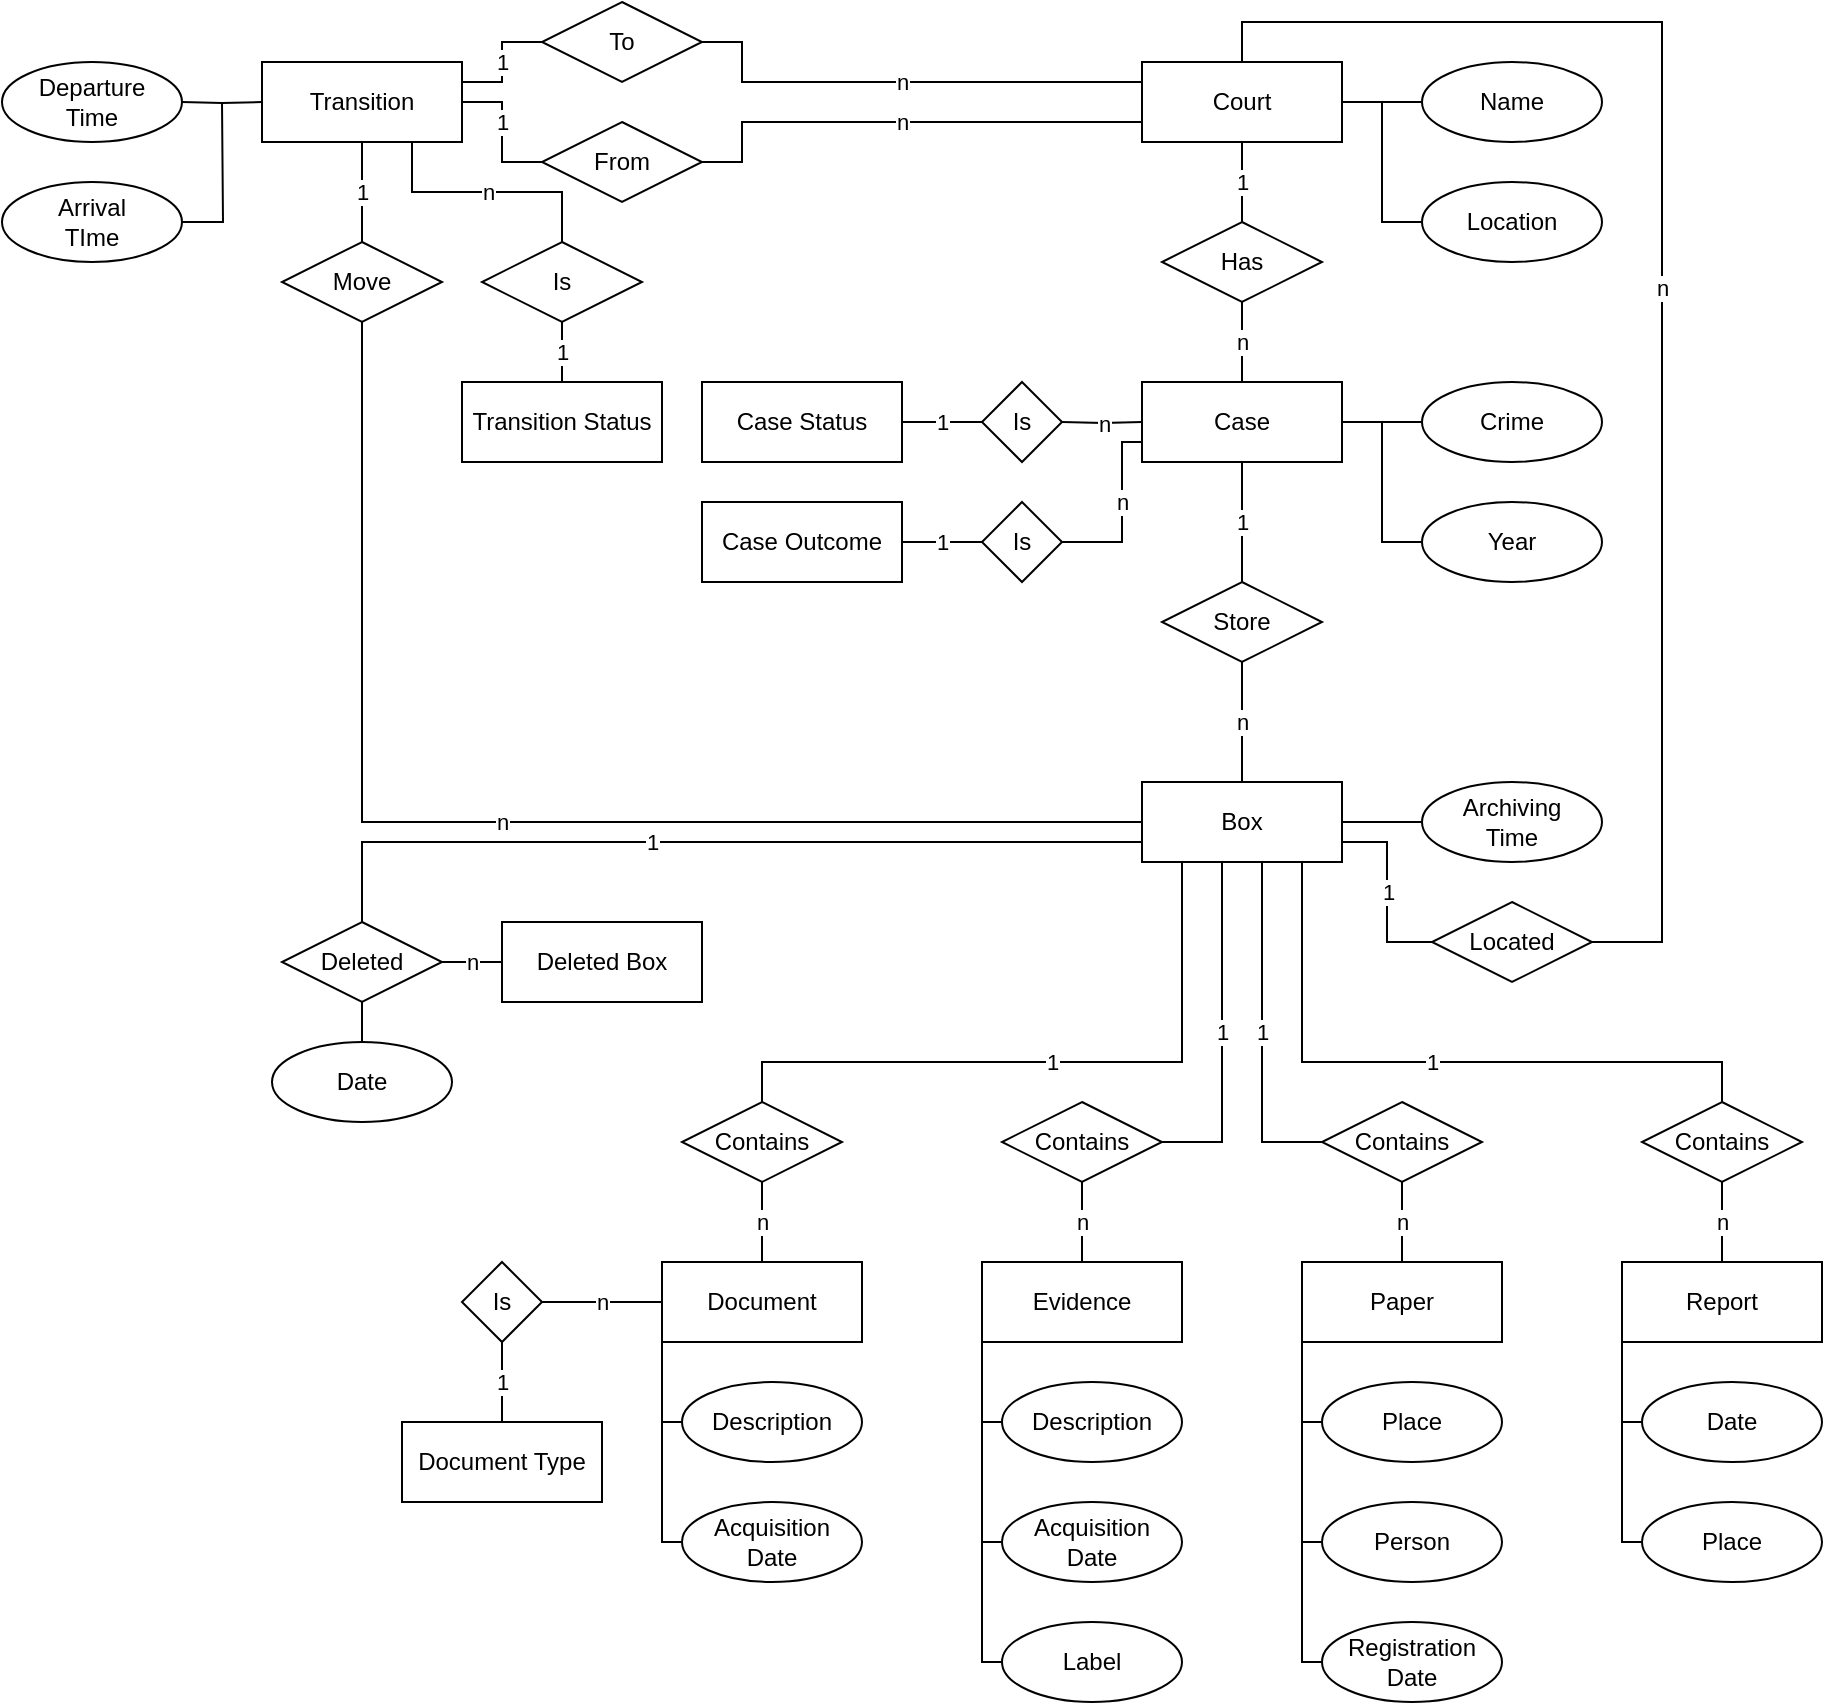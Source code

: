 <mxfile scale="1" border="NaN">
    <diagram id="T_iZSrii9Cr8BMjtHQuX" name="Schema">
        <mxGraphModel dx="2640" dy="1780" grid="1" gridSize="10" guides="1" tooltips="1" connect="1" arrows="1" fold="1" page="0" pageScale="1" pageWidth="827" pageHeight="1169" background="#ffffff" math="0" shadow="0">
            <root>
                <mxCell id="0"/>
                <mxCell id="1" parent="0"/>
                <mxCell id="46" value="n" style="edgeStyle=orthogonalEdgeStyle;rounded=0;orthogonalLoop=1;jettySize=auto;html=1;endArrow=none;endFill=0;" parent="1" source="4" target="6" edge="1">
                    <mxGeometry relative="1" as="geometry"/>
                </mxCell>
                <mxCell id="4" value="Has" style="shape=rhombus;perimeter=rhombusPerimeter;whiteSpace=wrap;html=1;align=center;" parent="1" vertex="1">
                    <mxGeometry x="-220" y="140" width="80" height="40" as="geometry"/>
                </mxCell>
                <mxCell id="22" value="1" style="edgeStyle=orthogonalEdgeStyle;rounded=0;orthogonalLoop=1;jettySize=auto;html=1;endArrow=none;endFill=0;" parent="1" source="5" target="4" edge="1">
                    <mxGeometry relative="1" as="geometry"/>
                </mxCell>
                <mxCell id="87" style="edgeStyle=orthogonalEdgeStyle;rounded=0;orthogonalLoop=1;jettySize=auto;html=1;endArrow=none;endFill=0;" parent="1" source="5" target="86" edge="1">
                    <mxGeometry relative="1" as="geometry"/>
                </mxCell>
                <mxCell id="5" value="Court" style="whiteSpace=wrap;html=1;align=center;" parent="1" vertex="1">
                    <mxGeometry x="-230" y="60" width="100" height="40" as="geometry"/>
                </mxCell>
                <mxCell id="47" value="1" style="edgeStyle=orthogonalEdgeStyle;rounded=0;orthogonalLoop=1;jettySize=auto;html=1;endArrow=none;endFill=0;" parent="1" source="6" target="7" edge="1">
                    <mxGeometry relative="1" as="geometry"/>
                </mxCell>
                <mxCell id="90" style="edgeStyle=orthogonalEdgeStyle;rounded=0;orthogonalLoop=1;jettySize=auto;html=1;endArrow=none;endFill=0;" parent="1" source="6" target="88" edge="1">
                    <mxGeometry relative="1" as="geometry"/>
                </mxCell>
                <mxCell id="6" value="Case" style="whiteSpace=wrap;html=1;align=center;" parent="1" vertex="1">
                    <mxGeometry x="-230" y="220" width="100" height="40" as="geometry"/>
                </mxCell>
                <mxCell id="48" value="n" style="edgeStyle=orthogonalEdgeStyle;rounded=0;orthogonalLoop=1;jettySize=auto;html=1;endArrow=none;endFill=0;" parent="1" source="7" target="8" edge="1">
                    <mxGeometry relative="1" as="geometry"/>
                </mxCell>
                <mxCell id="7" value="Store" style="shape=rhombus;perimeter=rhombusPerimeter;whiteSpace=wrap;html=1;align=center;" parent="1" vertex="1">
                    <mxGeometry x="-220" y="320" width="80" height="40" as="geometry"/>
                </mxCell>
                <mxCell id="54" value="1" style="edgeStyle=orthogonalEdgeStyle;rounded=0;orthogonalLoop=1;jettySize=auto;html=1;endArrow=none;endFill=0;" parent="1" source="8" target="50" edge="1">
                    <mxGeometry relative="1" as="geometry">
                        <Array as="points">
                            <mxPoint x="-210" y="560"/>
                            <mxPoint x="-420" y="560"/>
                        </Array>
                    </mxGeometry>
                </mxCell>
                <mxCell id="57" value="1" style="edgeStyle=orthogonalEdgeStyle;rounded=0;orthogonalLoop=1;jettySize=auto;html=1;endArrow=none;endFill=0;" parent="1" source="8" target="53" edge="1">
                    <mxGeometry relative="1" as="geometry">
                        <Array as="points">
                            <mxPoint x="-150" y="560"/>
                            <mxPoint x="60" y="560"/>
                        </Array>
                    </mxGeometry>
                </mxCell>
                <mxCell id="59" value="1" style="edgeStyle=orthogonalEdgeStyle;rounded=0;orthogonalLoop=1;jettySize=auto;html=1;endArrow=none;endFill=0;" parent="1" target="51" edge="1">
                    <mxGeometry relative="1" as="geometry">
                        <mxPoint x="-190" y="460" as="sourcePoint"/>
                        <Array as="points">
                            <mxPoint x="-190" y="460"/>
                            <mxPoint x="-190" y="600"/>
                        </Array>
                    </mxGeometry>
                </mxCell>
                <mxCell id="60" value="1" style="edgeStyle=orthogonalEdgeStyle;rounded=0;orthogonalLoop=1;jettySize=auto;html=1;endArrow=none;endFill=0;" parent="1" target="52" edge="1">
                    <mxGeometry relative="1" as="geometry">
                        <mxPoint x="-170" y="460" as="sourcePoint"/>
                        <Array as="points">
                            <mxPoint x="-170" y="460"/>
                            <mxPoint x="-170" y="600"/>
                        </Array>
                    </mxGeometry>
                </mxCell>
                <mxCell id="147" value="1" style="edgeStyle=orthogonalEdgeStyle;rounded=0;orthogonalLoop=1;jettySize=auto;html=1;exitX=0;exitY=0.75;exitDx=0;exitDy=0;entryX=0.5;entryY=0;entryDx=0;entryDy=0;endArrow=none;endFill=0;" parent="1" source="8" target="142" edge="1">
                    <mxGeometry relative="1" as="geometry">
                        <Array as="points">
                            <mxPoint x="-620" y="450"/>
                            <mxPoint x="-620" y="520"/>
                        </Array>
                    </mxGeometry>
                </mxCell>
                <mxCell id="153" value="1" style="edgeStyle=orthogonalEdgeStyle;rounded=0;orthogonalLoop=1;jettySize=auto;html=1;exitX=1;exitY=0.75;exitDx=0;exitDy=0;entryX=0;entryY=0.5;entryDx=0;entryDy=0;endArrow=none;endFill=0;" parent="1" source="8" target="152" edge="1">
                    <mxGeometry relative="1" as="geometry"/>
                </mxCell>
                <mxCell id="8" value="Box" style="whiteSpace=wrap;html=1;align=center;" parent="1" vertex="1">
                    <mxGeometry x="-230" y="420" width="100" height="40" as="geometry"/>
                </mxCell>
                <mxCell id="73" style="edgeStyle=orthogonalEdgeStyle;rounded=0;orthogonalLoop=1;jettySize=auto;html=1;exitX=0;exitY=1;exitDx=0;exitDy=0;entryX=0;entryY=0.5;entryDx=0;entryDy=0;endArrow=none;endFill=0;" parent="1" source="10" target="70" edge="1">
                    <mxGeometry relative="1" as="geometry">
                        <Array as="points">
                            <mxPoint x="-310" y="860"/>
                        </Array>
                    </mxGeometry>
                </mxCell>
                <mxCell id="10" value="Evidence" style="whiteSpace=wrap;html=1;align=center;" parent="1" vertex="1">
                    <mxGeometry x="-310" y="660" width="100" height="40" as="geometry"/>
                </mxCell>
                <mxCell id="109" style="edgeStyle=orthogonalEdgeStyle;rounded=0;orthogonalLoop=1;jettySize=auto;html=1;exitX=0;exitY=1;exitDx=0;exitDy=0;entryX=0;entryY=0.5;entryDx=0;entryDy=0;endArrow=none;endFill=0;" parent="1" source="11" target="79" edge="1">
                    <mxGeometry relative="1" as="geometry">
                        <Array as="points">
                            <mxPoint x="-150" y="860"/>
                        </Array>
                    </mxGeometry>
                </mxCell>
                <mxCell id="11" value="Paper" style="whiteSpace=wrap;html=1;align=center;" parent="1" vertex="1">
                    <mxGeometry x="-150" y="660" width="100" height="40" as="geometry"/>
                </mxCell>
                <mxCell id="12" value="Report" style="whiteSpace=wrap;html=1;align=center;" parent="1" vertex="1">
                    <mxGeometry x="10" y="660" width="100" height="40" as="geometry"/>
                </mxCell>
                <mxCell id="67" style="edgeStyle=orthogonalEdgeStyle;rounded=0;orthogonalLoop=1;jettySize=auto;html=1;endArrow=none;endFill=0;" parent="1" source="13" target="24" edge="1">
                    <mxGeometry relative="1" as="geometry">
                        <Array as="points">
                            <mxPoint x="-470" y="800"/>
                        </Array>
                    </mxGeometry>
                </mxCell>
                <mxCell id="84" value="n" style="edgeStyle=orthogonalEdgeStyle;rounded=0;orthogonalLoop=1;jettySize=auto;html=1;endArrow=none;endFill=0;" parent="1" source="13" target="32" edge="1">
                    <mxGeometry relative="1" as="geometry"/>
                </mxCell>
                <mxCell id="13" value="Document" style="whiteSpace=wrap;html=1;align=center;" parent="1" vertex="1">
                    <mxGeometry x="-470" y="660" width="100" height="40" as="geometry"/>
                </mxCell>
                <mxCell id="114" style="edgeStyle=orthogonalEdgeStyle;rounded=0;orthogonalLoop=1;jettySize=auto;html=1;exitX=0;exitY=0.5;exitDx=0;exitDy=0;endArrow=none;endFill=0;" parent="1" source="23" edge="1">
                    <mxGeometry relative="1" as="geometry">
                        <mxPoint x="-470" y="740.345" as="targetPoint"/>
                    </mxGeometry>
                </mxCell>
                <mxCell id="23" value="Description" style="ellipse;whiteSpace=wrap;html=1;align=center;" parent="1" vertex="1">
                    <mxGeometry x="-460" y="720" width="90" height="40" as="geometry"/>
                </mxCell>
                <mxCell id="24" value="Acquisition&lt;br&gt;Date" style="ellipse;whiteSpace=wrap;html=1;align=center;" parent="1" vertex="1">
                    <mxGeometry x="-460" y="780" width="90" height="40" as="geometry"/>
                </mxCell>
                <mxCell id="85" value="1" style="edgeStyle=orthogonalEdgeStyle;rounded=0;orthogonalLoop=1;jettySize=auto;html=1;entryX=0.5;entryY=0;entryDx=0;entryDy=0;endArrow=none;endFill=0;" parent="1" source="32" target="35" edge="1">
                    <mxGeometry relative="1" as="geometry"/>
                </mxCell>
                <mxCell id="32" value="Is" style="shape=rhombus;perimeter=rhombusPerimeter;whiteSpace=wrap;html=1;align=center;" parent="1" vertex="1">
                    <mxGeometry x="-570" y="660" width="40" height="40" as="geometry"/>
                </mxCell>
                <mxCell id="35" value="Document Type" style="whiteSpace=wrap;html=1;align=center;" parent="1" vertex="1">
                    <mxGeometry x="-600" y="740" width="100" height="40" as="geometry"/>
                </mxCell>
                <mxCell id="61" value="n" style="edgeStyle=orthogonalEdgeStyle;rounded=0;orthogonalLoop=1;jettySize=auto;html=1;endArrow=none;endFill=0;" parent="1" source="50" target="13" edge="1">
                    <mxGeometry relative="1" as="geometry"/>
                </mxCell>
                <mxCell id="50" value="Contains" style="shape=rhombus;perimeter=rhombusPerimeter;whiteSpace=wrap;html=1;align=center;" parent="1" vertex="1">
                    <mxGeometry x="-460" y="580" width="80" height="40" as="geometry"/>
                </mxCell>
                <mxCell id="62" value="n" style="edgeStyle=orthogonalEdgeStyle;rounded=0;orthogonalLoop=1;jettySize=auto;html=1;endArrow=none;endFill=0;" parent="1" source="51" target="10" edge="1">
                    <mxGeometry relative="1" as="geometry"/>
                </mxCell>
                <mxCell id="51" value="Contains" style="shape=rhombus;perimeter=rhombusPerimeter;whiteSpace=wrap;html=1;align=center;" parent="1" vertex="1">
                    <mxGeometry x="-300" y="580" width="80" height="40" as="geometry"/>
                </mxCell>
                <mxCell id="116" value="n" style="edgeStyle=orthogonalEdgeStyle;rounded=0;orthogonalLoop=1;jettySize=auto;html=1;entryX=0.5;entryY=0;entryDx=0;entryDy=0;endArrow=none;endFill=0;" parent="1" source="52" target="11" edge="1">
                    <mxGeometry relative="1" as="geometry"/>
                </mxCell>
                <mxCell id="52" value="Contains" style="shape=rhombus;perimeter=rhombusPerimeter;whiteSpace=wrap;html=1;align=center;" parent="1" vertex="1">
                    <mxGeometry x="-140" y="580" width="80" height="40" as="geometry"/>
                </mxCell>
                <mxCell id="64" value="n" style="edgeStyle=orthogonalEdgeStyle;rounded=0;orthogonalLoop=1;jettySize=auto;html=1;endArrow=none;endFill=0;" parent="1" source="53" target="12" edge="1">
                    <mxGeometry relative="1" as="geometry"/>
                </mxCell>
                <mxCell id="53" value="Contains" style="shape=rhombus;perimeter=rhombusPerimeter;whiteSpace=wrap;html=1;align=center;" parent="1" vertex="1">
                    <mxGeometry x="20" y="580" width="80" height="40" as="geometry"/>
                </mxCell>
                <mxCell id="112" style="edgeStyle=orthogonalEdgeStyle;rounded=0;orthogonalLoop=1;jettySize=auto;html=1;exitX=0;exitY=0.5;exitDx=0;exitDy=0;endArrow=none;endFill=0;" parent="1" source="68" edge="1">
                    <mxGeometry relative="1" as="geometry">
                        <mxPoint x="-310" y="740.345" as="targetPoint"/>
                    </mxGeometry>
                </mxCell>
                <mxCell id="68" value="Description" style="ellipse;whiteSpace=wrap;html=1;align=center;" parent="1" vertex="1">
                    <mxGeometry x="-300" y="720" width="90" height="40" as="geometry"/>
                </mxCell>
                <mxCell id="113" style="edgeStyle=orthogonalEdgeStyle;rounded=0;orthogonalLoop=1;jettySize=auto;html=1;exitX=0;exitY=0.5;exitDx=0;exitDy=0;endArrow=none;endFill=0;" parent="1" source="69" edge="1">
                    <mxGeometry relative="1" as="geometry">
                        <mxPoint x="-310" y="800.345" as="targetPoint"/>
                    </mxGeometry>
                </mxCell>
                <mxCell id="69" value="Acquisition&lt;br&gt;Date" style="ellipse;whiteSpace=wrap;html=1;align=center;" parent="1" vertex="1">
                    <mxGeometry x="-300" y="780" width="90" height="40" as="geometry"/>
                </mxCell>
                <mxCell id="70" value="Label" style="ellipse;whiteSpace=wrap;html=1;align=center;" parent="1" vertex="1">
                    <mxGeometry x="-300" y="840" width="90" height="40" as="geometry"/>
                </mxCell>
                <mxCell id="111" style="edgeStyle=orthogonalEdgeStyle;rounded=0;orthogonalLoop=1;jettySize=auto;html=1;exitX=0;exitY=0.5;exitDx=0;exitDy=0;endArrow=none;endFill=0;" parent="1" source="77" edge="1">
                    <mxGeometry relative="1" as="geometry">
                        <mxPoint x="-150" y="740.345" as="targetPoint"/>
                    </mxGeometry>
                </mxCell>
                <mxCell id="77" value="Place" style="ellipse;whiteSpace=wrap;html=1;align=center;" parent="1" vertex="1">
                    <mxGeometry x="-140" y="720" width="90" height="40" as="geometry"/>
                </mxCell>
                <mxCell id="110" style="edgeStyle=orthogonalEdgeStyle;rounded=0;orthogonalLoop=1;jettySize=auto;html=1;exitX=0;exitY=0.5;exitDx=0;exitDy=0;endArrow=none;endFill=0;" parent="1" source="78" edge="1">
                    <mxGeometry relative="1" as="geometry">
                        <mxPoint x="-150" y="800.345" as="targetPoint"/>
                    </mxGeometry>
                </mxCell>
                <mxCell id="78" value="Person" style="ellipse;whiteSpace=wrap;html=1;align=center;" parent="1" vertex="1">
                    <mxGeometry x="-140" y="780" width="90" height="40" as="geometry"/>
                </mxCell>
                <mxCell id="79" value="Registration&lt;br&gt;Date" style="ellipse;whiteSpace=wrap;html=1;align=center;" parent="1" vertex="1">
                    <mxGeometry x="-140" y="840" width="90" height="40" as="geometry"/>
                </mxCell>
                <mxCell id="81" style="edgeStyle=orthogonalEdgeStyle;rounded=0;orthogonalLoop=1;jettySize=auto;html=1;exitX=0;exitY=1;exitDx=0;exitDy=0;entryX=0;entryY=0.5;entryDx=0;entryDy=0;endArrow=none;endFill=0;" parent="1" target="83" edge="1">
                    <mxGeometry relative="1" as="geometry">
                        <mxPoint x="10" y="700" as="sourcePoint"/>
                        <Array as="points">
                            <mxPoint x="10" y="800"/>
                        </Array>
                    </mxGeometry>
                </mxCell>
                <mxCell id="115" style="edgeStyle=orthogonalEdgeStyle;rounded=0;orthogonalLoop=1;jettySize=auto;html=1;exitX=0;exitY=0.5;exitDx=0;exitDy=0;endArrow=none;endFill=0;" parent="1" source="82" edge="1">
                    <mxGeometry relative="1" as="geometry">
                        <mxPoint x="10" y="740.345" as="targetPoint"/>
                    </mxGeometry>
                </mxCell>
                <mxCell id="82" value="Date" style="ellipse;whiteSpace=wrap;html=1;align=center;" parent="1" vertex="1">
                    <mxGeometry x="20" y="720" width="90" height="40" as="geometry"/>
                </mxCell>
                <mxCell id="83" value="Place" style="ellipse;whiteSpace=wrap;html=1;align=center;" parent="1" vertex="1">
                    <mxGeometry x="20" y="780" width="90" height="40" as="geometry"/>
                </mxCell>
                <mxCell id="86" value="Name" style="ellipse;whiteSpace=wrap;html=1;align=center;" parent="1" vertex="1">
                    <mxGeometry x="-90" y="60" width="90" height="40" as="geometry"/>
                </mxCell>
                <mxCell id="88" value="Crime" style="ellipse;whiteSpace=wrap;html=1;align=center;" parent="1" vertex="1">
                    <mxGeometry x="-90" y="220" width="90" height="40" as="geometry"/>
                </mxCell>
                <mxCell id="118" style="edgeStyle=orthogonalEdgeStyle;rounded=0;orthogonalLoop=1;jettySize=auto;html=1;exitX=0;exitY=0.5;exitDx=0;exitDy=0;endArrow=none;endFill=0;" parent="1" source="89" edge="1">
                    <mxGeometry relative="1" as="geometry">
                        <mxPoint x="-110" y="240" as="targetPoint"/>
                    </mxGeometry>
                </mxCell>
                <mxCell id="89" value="Year" style="ellipse;whiteSpace=wrap;html=1;align=center;" parent="1" vertex="1">
                    <mxGeometry x="-90" y="280" width="90" height="40" as="geometry"/>
                </mxCell>
                <mxCell id="92" value="n" style="edgeStyle=orthogonalEdgeStyle;rounded=0;orthogonalLoop=1;jettySize=auto;html=1;endArrow=none;endFill=0;" parent="1" edge="1">
                    <mxGeometry relative="1" as="geometry">
                        <mxPoint x="-230" y="240.0" as="sourcePoint"/>
                        <mxPoint x="-270.0" y="240.0" as="targetPoint"/>
                    </mxGeometry>
                </mxCell>
                <mxCell id="97" value="n" style="edgeStyle=orthogonalEdgeStyle;rounded=0;orthogonalLoop=1;jettySize=auto;html=1;endArrow=none;endFill=0;exitX=0;exitY=1;exitDx=0;exitDy=0;" parent="1" source="6" edge="1">
                    <mxGeometry relative="1" as="geometry">
                        <mxPoint x="-230" y="300.0" as="sourcePoint"/>
                        <mxPoint x="-270" y="300" as="targetPoint"/>
                        <Array as="points">
                            <mxPoint x="-230" y="250"/>
                            <mxPoint x="-240" y="250"/>
                            <mxPoint x="-240" y="300"/>
                        </Array>
                    </mxGeometry>
                </mxCell>
                <mxCell id="151" style="edgeStyle=orthogonalEdgeStyle;rounded=0;orthogonalLoop=1;jettySize=auto;html=1;entryX=1;entryY=0.5;entryDx=0;entryDy=0;endArrow=none;endFill=0;" parent="1" source="104" target="8" edge="1">
                    <mxGeometry relative="1" as="geometry"/>
                </mxCell>
                <mxCell id="104" value="Archiving&lt;br&gt;Time" style="ellipse;whiteSpace=wrap;html=1;align=center;" parent="1" vertex="1">
                    <mxGeometry x="-90" y="420" width="90" height="40" as="geometry"/>
                </mxCell>
                <mxCell id="134" value="Transition Status" style="whiteSpace=wrap;html=1;align=center;" parent="1" vertex="1">
                    <mxGeometry x="-570" y="220" width="100" height="40" as="geometry"/>
                </mxCell>
                <mxCell id="136" value="1" style="edgeStyle=orthogonalEdgeStyle;rounded=0;orthogonalLoop=1;jettySize=auto;html=1;endArrow=none;endFill=0;" parent="1" source="137" target="138" edge="1">
                    <mxGeometry relative="1" as="geometry"/>
                </mxCell>
                <mxCell id="137" value="Is" style="shape=rhombus;perimeter=rhombusPerimeter;whiteSpace=wrap;html=1;align=center;" parent="1" vertex="1">
                    <mxGeometry x="-310" y="220" width="40" height="40" as="geometry"/>
                </mxCell>
                <mxCell id="138" value="Case Status" style="whiteSpace=wrap;html=1;align=center;" parent="1" vertex="1">
                    <mxGeometry x="-450" y="220" width="100" height="40" as="geometry"/>
                </mxCell>
                <mxCell id="139" value="1" style="edgeStyle=orthogonalEdgeStyle;rounded=0;orthogonalLoop=1;jettySize=auto;html=1;endArrow=none;endFill=0;" parent="1" source="140" target="141" edge="1">
                    <mxGeometry relative="1" as="geometry"/>
                </mxCell>
                <mxCell id="140" value="Is" style="shape=rhombus;perimeter=rhombusPerimeter;whiteSpace=wrap;html=1;align=center;" parent="1" vertex="1">
                    <mxGeometry x="-310" y="280" width="40" height="40" as="geometry"/>
                </mxCell>
                <mxCell id="141" value="Case Outcome" style="whiteSpace=wrap;html=1;align=center;" parent="1" vertex="1">
                    <mxGeometry x="-450" y="280" width="100" height="40" as="geometry"/>
                </mxCell>
                <mxCell id="146" style="edgeStyle=orthogonalEdgeStyle;rounded=0;orthogonalLoop=1;jettySize=auto;html=1;endArrow=none;endFill=0;" parent="1" source="142" target="145" edge="1">
                    <mxGeometry relative="1" as="geometry"/>
                </mxCell>
                <mxCell id="181" value="n" style="edgeStyle=orthogonalEdgeStyle;rounded=0;orthogonalLoop=1;jettySize=auto;html=1;endArrow=none;endFill=0;" parent="1" source="142" target="179" edge="1">
                    <mxGeometry relative="1" as="geometry"/>
                </mxCell>
                <mxCell id="142" value="Deleted" style="shape=rhombus;perimeter=rhombusPerimeter;whiteSpace=wrap;html=1;align=center;" parent="1" vertex="1">
                    <mxGeometry x="-660" y="490" width="80" height="40" as="geometry"/>
                </mxCell>
                <mxCell id="145" value="Date" style="ellipse;whiteSpace=wrap;html=1;align=center;" parent="1" vertex="1">
                    <mxGeometry x="-665" y="550" width="90" height="40" as="geometry"/>
                </mxCell>
                <mxCell id="150" style="edgeStyle=orthogonalEdgeStyle;rounded=0;orthogonalLoop=1;jettySize=auto;html=1;endArrow=none;endFill=0;" parent="1" source="149" edge="1">
                    <mxGeometry relative="1" as="geometry">
                        <mxPoint x="-110" y="80" as="targetPoint"/>
                    </mxGeometry>
                </mxCell>
                <mxCell id="149" value="Location" style="ellipse;whiteSpace=wrap;html=1;align=center;" parent="1" vertex="1">
                    <mxGeometry x="-90" y="120" width="90" height="40" as="geometry"/>
                </mxCell>
                <mxCell id="154" value="n" style="edgeStyle=orthogonalEdgeStyle;rounded=0;orthogonalLoop=1;jettySize=auto;html=1;endArrow=none;endFill=0;" parent="1" source="152" target="5" edge="1">
                    <mxGeometry relative="1" as="geometry">
                        <Array as="points">
                            <mxPoint x="30" y="500"/>
                            <mxPoint x="30" y="40"/>
                            <mxPoint x="-180" y="40"/>
                        </Array>
                    </mxGeometry>
                </mxCell>
                <mxCell id="152" value="Located" style="shape=rhombus;perimeter=rhombusPerimeter;whiteSpace=wrap;html=1;align=center;" parent="1" vertex="1">
                    <mxGeometry x="-85" y="480" width="80" height="40" as="geometry"/>
                </mxCell>
                <mxCell id="158" value="1" style="edgeStyle=orthogonalEdgeStyle;rounded=0;orthogonalLoop=1;jettySize=auto;html=1;endArrow=none;endFill=0;exitX=1;exitY=0.75;exitDx=0;exitDy=0;" parent="1" source="155" target="156" edge="1">
                    <mxGeometry relative="1" as="geometry">
                        <Array as="points">
                            <mxPoint x="-570" y="80"/>
                            <mxPoint x="-550" y="80"/>
                            <mxPoint x="-550" y="110"/>
                        </Array>
                    </mxGeometry>
                </mxCell>
                <mxCell id="159" value="1" style="edgeStyle=orthogonalEdgeStyle;rounded=0;orthogonalLoop=1;jettySize=auto;html=1;endArrow=none;endFill=0;" parent="1" source="155" target="157" edge="1">
                    <mxGeometry relative="1" as="geometry">
                        <Array as="points">
                            <mxPoint x="-550" y="70"/>
                            <mxPoint x="-550" y="50"/>
                        </Array>
                    </mxGeometry>
                </mxCell>
                <mxCell id="174" value="1" style="edgeStyle=orthogonalEdgeStyle;rounded=0;orthogonalLoop=1;jettySize=auto;html=1;endArrow=none;endFill=0;" parent="1" source="155" target="162" edge="1">
                    <mxGeometry relative="1" as="geometry"/>
                </mxCell>
                <mxCell id="176" value="n" style="edgeStyle=orthogonalEdgeStyle;rounded=0;orthogonalLoop=1;jettySize=auto;html=1;exitX=0.75;exitY=1;exitDx=0;exitDy=0;entryX=0.5;entryY=0;entryDx=0;entryDy=0;endArrow=none;endFill=0;" parent="1" source="155" target="170" edge="1">
                    <mxGeometry relative="1" as="geometry"/>
                </mxCell>
                <mxCell id="155" value="Transition" style="whiteSpace=wrap;html=1;align=center;" parent="1" vertex="1">
                    <mxGeometry x="-670" y="60" width="100" height="40" as="geometry"/>
                </mxCell>
                <mxCell id="161" value="n" style="edgeStyle=orthogonalEdgeStyle;rounded=0;orthogonalLoop=1;jettySize=auto;html=1;entryX=0;entryY=0.75;entryDx=0;entryDy=0;endArrow=none;endFill=0;" parent="1" source="156" target="5" edge="1">
                    <mxGeometry relative="1" as="geometry">
                        <Array as="points">
                            <mxPoint x="-430" y="110"/>
                            <mxPoint x="-430" y="90"/>
                        </Array>
                    </mxGeometry>
                </mxCell>
                <mxCell id="156" value="From" style="shape=rhombus;perimeter=rhombusPerimeter;whiteSpace=wrap;html=1;align=center;" parent="1" vertex="1">
                    <mxGeometry x="-530" y="90" width="80" height="40" as="geometry"/>
                </mxCell>
                <mxCell id="160" value="n" style="edgeStyle=orthogonalEdgeStyle;rounded=0;orthogonalLoop=1;jettySize=auto;html=1;entryX=0;entryY=0.25;entryDx=0;entryDy=0;endArrow=none;endFill=0;" parent="1" source="157" target="5" edge="1">
                    <mxGeometry relative="1" as="geometry">
                        <Array as="points">
                            <mxPoint x="-430" y="50"/>
                            <mxPoint x="-430" y="70"/>
                        </Array>
                    </mxGeometry>
                </mxCell>
                <mxCell id="157" value="To" style="shape=rhombus;perimeter=rhombusPerimeter;whiteSpace=wrap;html=1;align=center;" parent="1" vertex="1">
                    <mxGeometry x="-530" y="30" width="80" height="40" as="geometry"/>
                </mxCell>
                <mxCell id="175" value="n" style="edgeStyle=orthogonalEdgeStyle;rounded=0;orthogonalLoop=1;jettySize=auto;html=1;entryX=0;entryY=0.5;entryDx=0;entryDy=0;endArrow=none;endFill=0;verticalAlign=middle;labelPosition=center;verticalLabelPosition=middle;align=center;horizontal=1;fontFamily=Helvetica;" parent="1" source="162" target="8" edge="1">
                    <mxGeometry relative="1" as="geometry">
                        <Array as="points">
                            <mxPoint x="-620" y="170"/>
                            <mxPoint x="-620" y="440"/>
                        </Array>
                    </mxGeometry>
                </mxCell>
                <mxCell id="162" value="Move" style="shape=rhombus;perimeter=rhombusPerimeter;whiteSpace=wrap;html=1;align=center;" parent="1" vertex="1">
                    <mxGeometry x="-660" y="150" width="80" height="40" as="geometry"/>
                </mxCell>
                <mxCell id="165" style="edgeStyle=orthogonalEdgeStyle;rounded=0;orthogonalLoop=1;jettySize=auto;html=1;exitX=0;exitY=0.5;exitDx=0;exitDy=0;endArrow=none;endFill=0;" parent="1" target="166" edge="1">
                    <mxGeometry relative="1" as="geometry">
                        <mxPoint x="-670" y="80" as="sourcePoint"/>
                    </mxGeometry>
                </mxCell>
                <mxCell id="166" value="Departure&lt;br&gt;Time" style="ellipse;whiteSpace=wrap;html=1;align=center;" parent="1" vertex="1">
                    <mxGeometry x="-800" y="60" width="90" height="40" as="geometry"/>
                </mxCell>
                <mxCell id="167" style="edgeStyle=orthogonalEdgeStyle;rounded=0;orthogonalLoop=1;jettySize=auto;html=1;endArrow=none;endFill=0;" parent="1" source="168" edge="1">
                    <mxGeometry relative="1" as="geometry">
                        <mxPoint x="-690" y="80" as="targetPoint"/>
                    </mxGeometry>
                </mxCell>
                <mxCell id="168" value="Arrival&lt;br&gt;TIme" style="ellipse;whiteSpace=wrap;html=1;align=center;" parent="1" vertex="1">
                    <mxGeometry x="-800" y="120" width="90" height="40" as="geometry"/>
                </mxCell>
                <mxCell id="178" value="1" style="edgeStyle=orthogonalEdgeStyle;rounded=0;orthogonalLoop=1;jettySize=auto;html=1;endArrow=none;endFill=0;" parent="1" source="170" target="134" edge="1">
                    <mxGeometry relative="1" as="geometry"/>
                </mxCell>
                <mxCell id="170" value="Is" style="shape=rhombus;perimeter=rhombusPerimeter;whiteSpace=wrap;html=1;align=center;" parent="1" vertex="1">
                    <mxGeometry x="-560" y="150" width="80" height="40" as="geometry"/>
                </mxCell>
                <mxCell id="179" value="Deleted Box" style="whiteSpace=wrap;html=1;align=center;" parent="1" vertex="1">
                    <mxGeometry x="-550" y="490" width="100" height="40" as="geometry"/>
                </mxCell>
            </root>
        </mxGraphModel>
    </diagram>
</mxfile>
